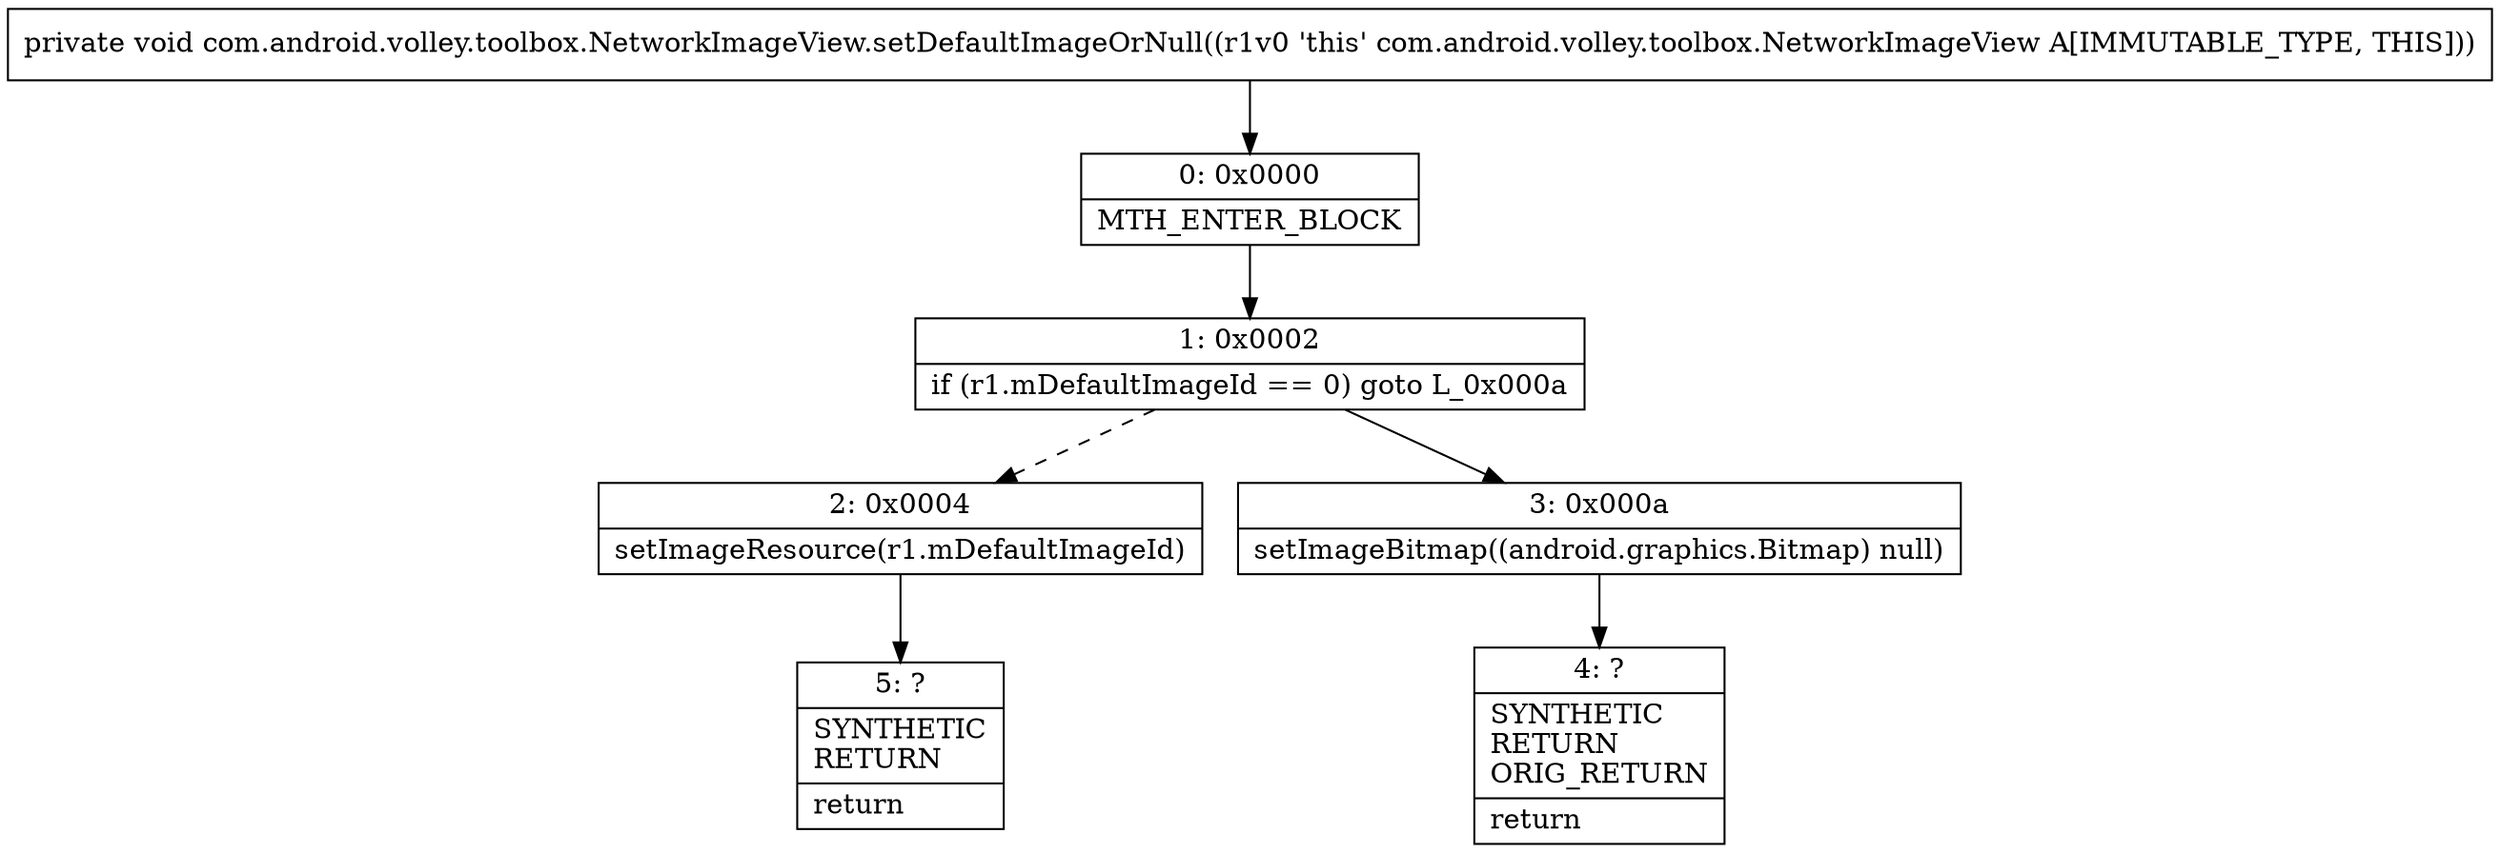 digraph "CFG forcom.android.volley.toolbox.NetworkImageView.setDefaultImageOrNull()V" {
Node_0 [shape=record,label="{0\:\ 0x0000|MTH_ENTER_BLOCK\l}"];
Node_1 [shape=record,label="{1\:\ 0x0002|if (r1.mDefaultImageId == 0) goto L_0x000a\l}"];
Node_2 [shape=record,label="{2\:\ 0x0004|setImageResource(r1.mDefaultImageId)\l}"];
Node_3 [shape=record,label="{3\:\ 0x000a|setImageBitmap((android.graphics.Bitmap) null)\l}"];
Node_4 [shape=record,label="{4\:\ ?|SYNTHETIC\lRETURN\lORIG_RETURN\l|return\l}"];
Node_5 [shape=record,label="{5\:\ ?|SYNTHETIC\lRETURN\l|return\l}"];
MethodNode[shape=record,label="{private void com.android.volley.toolbox.NetworkImageView.setDefaultImageOrNull((r1v0 'this' com.android.volley.toolbox.NetworkImageView A[IMMUTABLE_TYPE, THIS])) }"];
MethodNode -> Node_0;
Node_0 -> Node_1;
Node_1 -> Node_2[style=dashed];
Node_1 -> Node_3;
Node_2 -> Node_5;
Node_3 -> Node_4;
}

